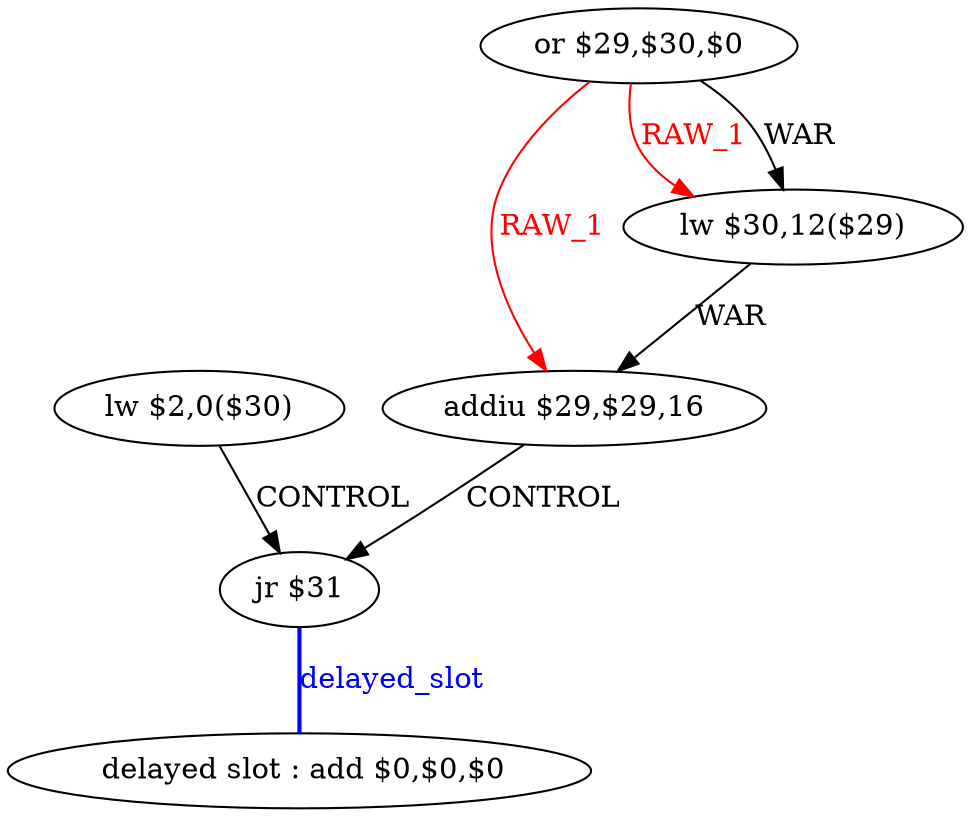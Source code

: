 digraph G1 {
node [shape = ellipse];
i5 [label = " delayed slot : add $0,$0,$0"] ;
i4 ->  i5 [style = bold, dir= none, fontcolor = blue, color = blue, label= "delayed_slot"];
i4 [label = "jr $31"] ;
i0 [label = "lw $2,0($30)"] ;
i0 ->  i4 [label= "CONTROL"];
i1 [label = "or $29,$30,$0"] ;
i1 ->  i3 [color = red, fontcolor = red, label= "RAW_1"];
i1 ->  i2 [color = red, fontcolor = red, label= "RAW_1"];
i1 ->  i2 [label= "WAR"];
i3 [label = "addiu $29,$29,16"] ;
i3 ->  i4 [label= "CONTROL"];
i2 [label = "lw $30,12($29)"] ;
i2 ->  i3 [label= "WAR"];
}
